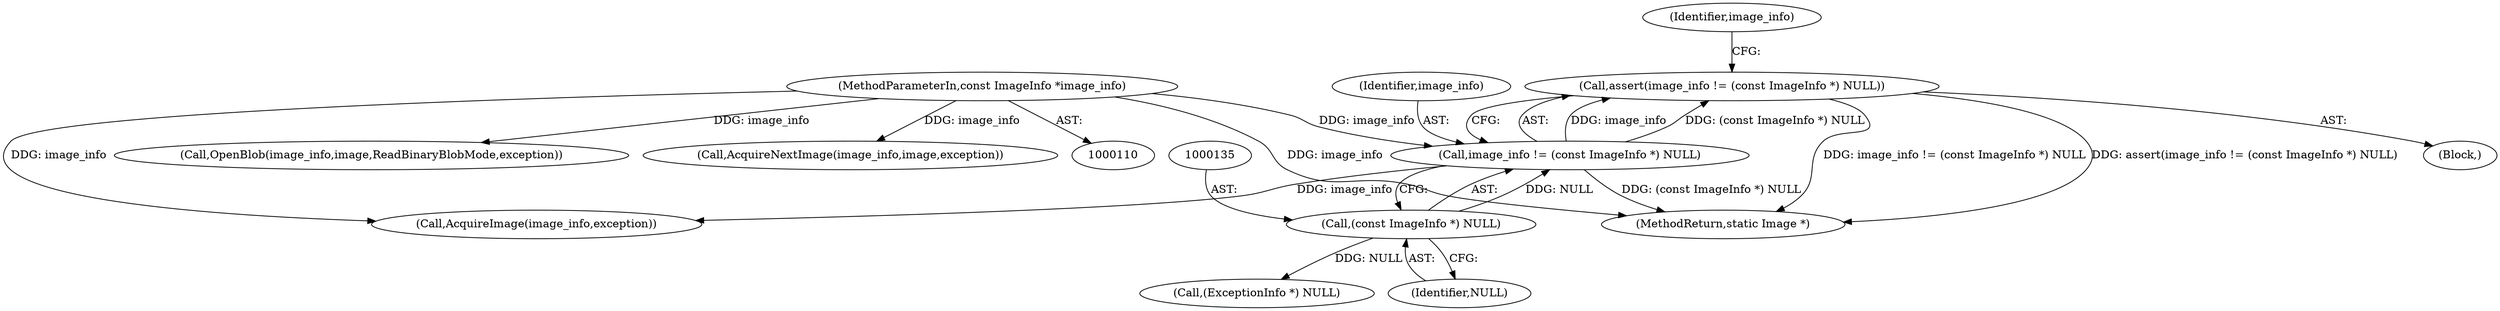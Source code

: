 digraph "0_ImageMagick_bd96074b254c6607a0f7731e59f923ad19d5a46d@API" {
"1000131" [label="(Call,assert(image_info != (const ImageInfo *) NULL))"];
"1000132" [label="(Call,image_info != (const ImageInfo *) NULL)"];
"1000111" [label="(MethodParameterIn,const ImageInfo *image_info)"];
"1000134" [label="(Call,(const ImageInfo *) NULL)"];
"1000133" [label="(Identifier,image_info)"];
"1000161" [label="(Call,(ExceptionInfo *) NULL)"];
"1000134" [label="(Call,(const ImageInfo *) NULL)"];
"1001733" [label="(MethodReturn,static Image *)"];
"1000177" [label="(Call,OpenBlob(image_info,image,ReadBinaryBlobMode,exception))"];
"1000113" [label="(Block,)"];
"1000140" [label="(Identifier,image_info)"];
"1001683" [label="(Call,AcquireNextImage(image_info,image,exception))"];
"1000111" [label="(MethodParameterIn,const ImageInfo *image_info)"];
"1000132" [label="(Call,image_info != (const ImageInfo *) NULL)"];
"1000172" [label="(Call,AcquireImage(image_info,exception))"];
"1000131" [label="(Call,assert(image_info != (const ImageInfo *) NULL))"];
"1000136" [label="(Identifier,NULL)"];
"1000131" -> "1000113"  [label="AST: "];
"1000131" -> "1000132"  [label="CFG: "];
"1000132" -> "1000131"  [label="AST: "];
"1000140" -> "1000131"  [label="CFG: "];
"1000131" -> "1001733"  [label="DDG: image_info != (const ImageInfo *) NULL"];
"1000131" -> "1001733"  [label="DDG: assert(image_info != (const ImageInfo *) NULL)"];
"1000132" -> "1000131"  [label="DDG: image_info"];
"1000132" -> "1000131"  [label="DDG: (const ImageInfo *) NULL"];
"1000132" -> "1000134"  [label="CFG: "];
"1000133" -> "1000132"  [label="AST: "];
"1000134" -> "1000132"  [label="AST: "];
"1000132" -> "1001733"  [label="DDG: (const ImageInfo *) NULL"];
"1000111" -> "1000132"  [label="DDG: image_info"];
"1000134" -> "1000132"  [label="DDG: NULL"];
"1000132" -> "1000172"  [label="DDG: image_info"];
"1000111" -> "1000110"  [label="AST: "];
"1000111" -> "1001733"  [label="DDG: image_info"];
"1000111" -> "1000172"  [label="DDG: image_info"];
"1000111" -> "1000177"  [label="DDG: image_info"];
"1000111" -> "1001683"  [label="DDG: image_info"];
"1000134" -> "1000136"  [label="CFG: "];
"1000135" -> "1000134"  [label="AST: "];
"1000136" -> "1000134"  [label="AST: "];
"1000134" -> "1000161"  [label="DDG: NULL"];
}
